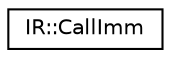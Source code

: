 digraph "Graphical Class Hierarchy"
{
  edge [fontname="Helvetica",fontsize="10",labelfontname="Helvetica",labelfontsize="10"];
  node [fontname="Helvetica",fontsize="10",shape=record];
  rankdir="LR";
  Node0 [label="IR::CallImm",height=0.2,width=0.4,color="black", fillcolor="white", style="filled",URL="$struct_i_r_1_1_call_imm.html"];
}
